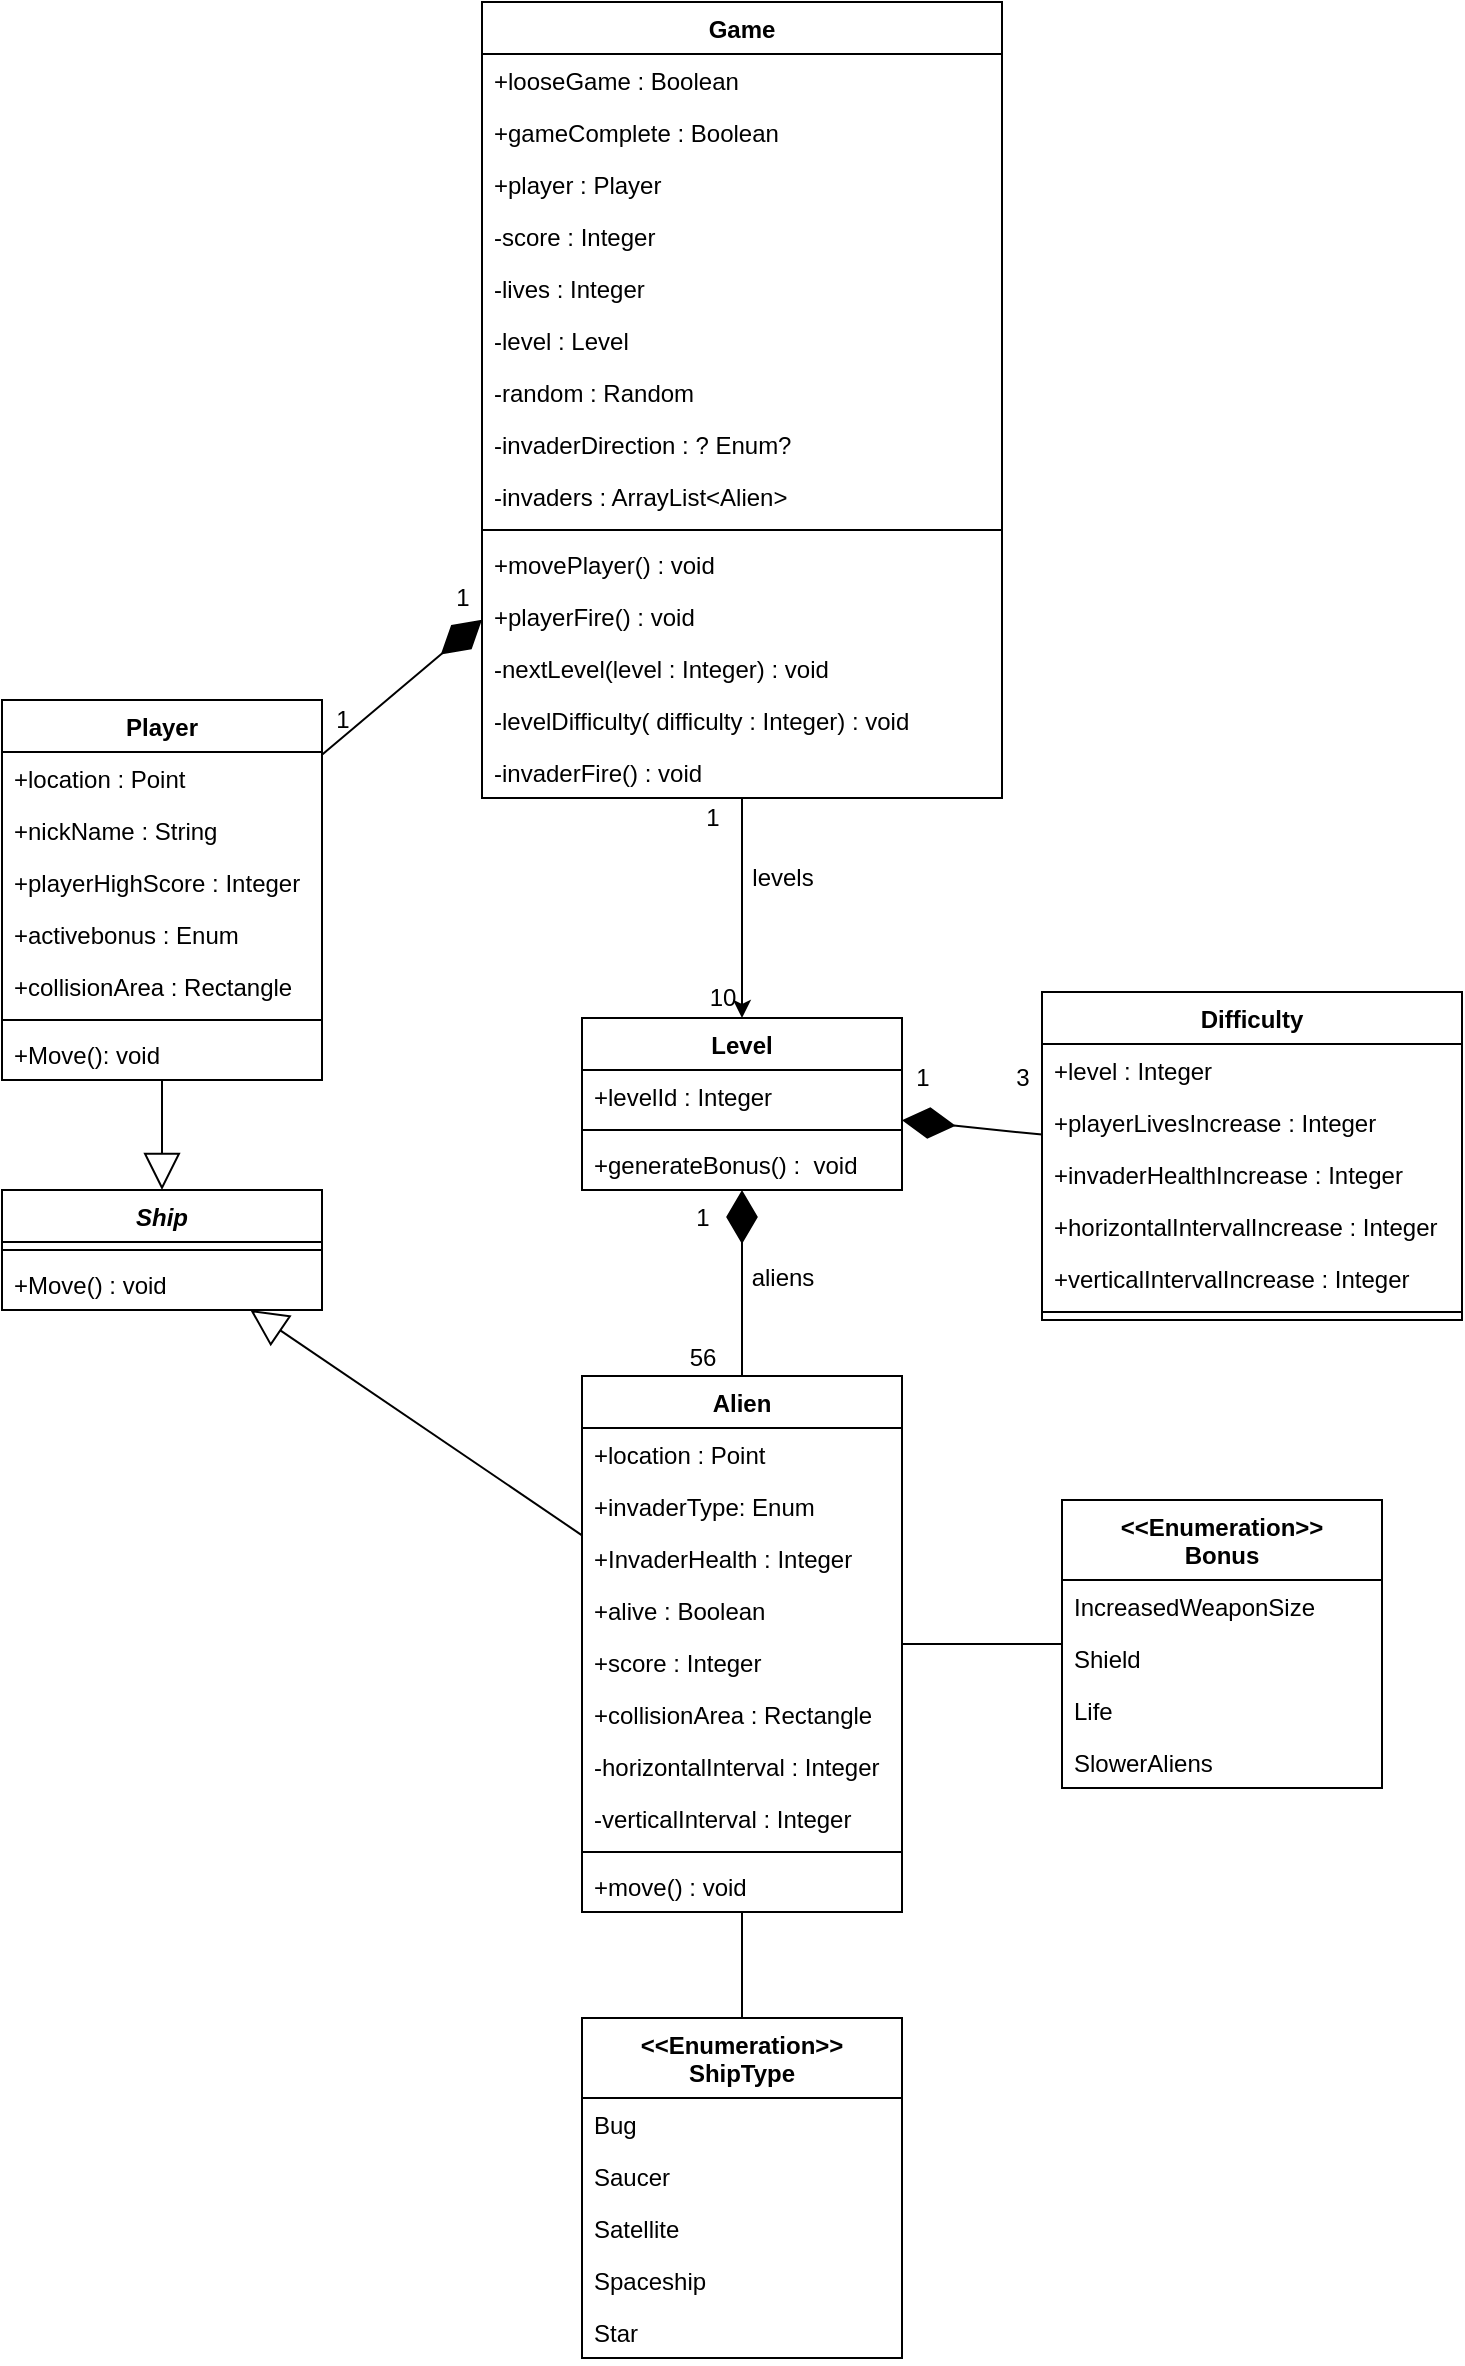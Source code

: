 <mxfile version="13.7.9" type="device"><diagram id="C5RBs43oDa-KdzZeNtuy" name="Page-1"><mxGraphModel dx="1086" dy="2095" grid="1" gridSize="10" guides="1" tooltips="1" connect="1" arrows="1" fold="1" page="1" pageScale="1" pageWidth="827" pageHeight="1169" math="0" shadow="0"><root><mxCell id="WIyWlLk6GJQsqaUBKTNV-0"/><mxCell id="WIyWlLk6GJQsqaUBKTNV-1" parent="WIyWlLk6GJQsqaUBKTNV-0"/><mxCell id="97_SMrn6c_vrKvsVnubU-25" value="1" style="text;html=1;align=center;verticalAlign=middle;resizable=0;points=[];autosize=1;" parent="WIyWlLk6GJQsqaUBKTNV-1" vertex="1"><mxGeometry x="300" y="120" width="20" height="20" as="geometry"/></mxCell><mxCell id="97_SMrn6c_vrKvsVnubU-26" value="1" style="text;html=1;align=center;verticalAlign=middle;resizable=0;points=[];autosize=1;" parent="WIyWlLk6GJQsqaUBKTNV-1" vertex="1"><mxGeometry x="240" y="181" width="20" height="20" as="geometry"/></mxCell><mxCell id="97_SMrn6c_vrKvsVnubU-40" value="1" style="text;html=1;align=center;verticalAlign=middle;resizable=0;points=[];autosize=1;" parent="WIyWlLk6GJQsqaUBKTNV-1" vertex="1"><mxGeometry x="420" y="430" width="20" height="20" as="geometry"/></mxCell><mxCell id="97_SMrn6c_vrKvsVnubU-41" value="56" style="text;html=1;align=center;verticalAlign=middle;resizable=0;points=[];autosize=1;" parent="WIyWlLk6GJQsqaUBKTNV-1" vertex="1"><mxGeometry x="415" y="500" width="30" height="20" as="geometry"/></mxCell><mxCell id="97_SMrn6c_vrKvsVnubU-47" style="edgeStyle=orthogonalEdgeStyle;rounded=0;orthogonalLoop=1;jettySize=auto;html=1;" parent="WIyWlLk6GJQsqaUBKTNV-1" source="97_SMrn6c_vrKvsVnubU-4" target="97_SMrn6c_vrKvsVnubU-8" edge="1"><mxGeometry relative="1" as="geometry"/></mxCell><mxCell id="97_SMrn6c_vrKvsVnubU-8" value="Level" style="swimlane;fontStyle=1;align=center;verticalAlign=top;childLayout=stackLayout;horizontal=1;startSize=26;horizontalStack=0;resizeParent=1;resizeParentMax=0;resizeLast=0;collapsible=1;marginBottom=0;" parent="WIyWlLk6GJQsqaUBKTNV-1" vertex="1"><mxGeometry x="370" y="340" width="160" height="86" as="geometry"/></mxCell><mxCell id="97_SMrn6c_vrKvsVnubU-9" value="+levelId : Integer" style="text;strokeColor=none;fillColor=none;align=left;verticalAlign=top;spacingLeft=4;spacingRight=4;overflow=hidden;rotatable=0;points=[[0,0.5],[1,0.5]];portConstraint=eastwest;" parent="97_SMrn6c_vrKvsVnubU-8" vertex="1"><mxGeometry y="26" width="160" height="26" as="geometry"/></mxCell><mxCell id="97_SMrn6c_vrKvsVnubU-10" value="" style="line;strokeWidth=1;fillColor=none;align=left;verticalAlign=middle;spacingTop=-1;spacingLeft=3;spacingRight=3;rotatable=0;labelPosition=right;points=[];portConstraint=eastwest;" parent="97_SMrn6c_vrKvsVnubU-8" vertex="1"><mxGeometry y="52" width="160" height="8" as="geometry"/></mxCell><mxCell id="97_SMrn6c_vrKvsVnubU-11" value="+generateBonus() :  void" style="text;strokeColor=none;fillColor=none;align=left;verticalAlign=top;spacingLeft=4;spacingRight=4;overflow=hidden;rotatable=0;points=[[0,0.5],[1,0.5]];portConstraint=eastwest;" parent="97_SMrn6c_vrKvsVnubU-8" vertex="1"><mxGeometry y="60" width="160" height="26" as="geometry"/></mxCell><mxCell id="97_SMrn6c_vrKvsVnubU-53" value="1" style="text;html=1;align=center;verticalAlign=middle;resizable=0;points=[];autosize=1;" parent="WIyWlLk6GJQsqaUBKTNV-1" vertex="1"><mxGeometry x="425" y="230" width="20" height="20" as="geometry"/></mxCell><mxCell id="97_SMrn6c_vrKvsVnubU-54" value="10" style="text;html=1;align=center;verticalAlign=middle;resizable=0;points=[];autosize=1;" parent="WIyWlLk6GJQsqaUBKTNV-1" vertex="1"><mxGeometry x="425" y="320" width="30" height="20" as="geometry"/></mxCell><mxCell id="97_SMrn6c_vrKvsVnubU-55" value="1" style="text;html=1;align=center;verticalAlign=middle;resizable=0;points=[];autosize=1;" parent="WIyWlLk6GJQsqaUBKTNV-1" vertex="1"><mxGeometry x="530" y="360" width="20" height="20" as="geometry"/></mxCell><mxCell id="97_SMrn6c_vrKvsVnubU-56" value="3" style="text;html=1;align=center;verticalAlign=middle;resizable=0;points=[];autosize=1;" parent="WIyWlLk6GJQsqaUBKTNV-1" vertex="1"><mxGeometry x="580" y="360" width="20" height="20" as="geometry"/></mxCell><mxCell id="97_SMrn6c_vrKvsVnubU-57" value="levels" style="text;html=1;align=center;verticalAlign=middle;resizable=0;points=[];autosize=1;" parent="WIyWlLk6GJQsqaUBKTNV-1" vertex="1"><mxGeometry x="445" y="260" width="50" height="20" as="geometry"/></mxCell><mxCell id="97_SMrn6c_vrKvsVnubU-59" value="aliens" style="text;html=1;align=center;verticalAlign=middle;resizable=0;points=[];autosize=1;" parent="WIyWlLk6GJQsqaUBKTNV-1" vertex="1"><mxGeometry x="445" y="460" width="50" height="20" as="geometry"/></mxCell><mxCell id="N24JjnPqlF36QjOS8-zZ-0" value="" style="endArrow=diamondThin;endFill=1;endSize=24;html=1;" parent="WIyWlLk6GJQsqaUBKTNV-1" source="97_SMrn6c_vrKvsVnubU-0" target="97_SMrn6c_vrKvsVnubU-4" edge="1"><mxGeometry width="160" relative="1" as="geometry"><mxPoint x="240" y="110" as="sourcePoint"/><mxPoint x="380" y="110" as="targetPoint"/></mxGeometry></mxCell><mxCell id="97_SMrn6c_vrKvsVnubU-0" value="Player" style="swimlane;fontStyle=1;align=center;verticalAlign=top;childLayout=stackLayout;horizontal=1;startSize=26;horizontalStack=0;resizeParent=1;resizeParentMax=0;resizeLast=0;collapsible=1;marginBottom=0;" parent="WIyWlLk6GJQsqaUBKTNV-1" vertex="1"><mxGeometry x="80" y="181" width="160" height="190" as="geometry"/></mxCell><mxCell id="97_SMrn6c_vrKvsVnubU-1" value="+location : Point" style="text;strokeColor=none;fillColor=none;align=left;verticalAlign=top;spacingLeft=4;spacingRight=4;overflow=hidden;rotatable=0;points=[[0,0.5],[1,0.5]];portConstraint=eastwest;" parent="97_SMrn6c_vrKvsVnubU-0" vertex="1"><mxGeometry y="26" width="160" height="26" as="geometry"/></mxCell><mxCell id="N24JjnPqlF36QjOS8-zZ-35" value="+nickName : String" style="text;strokeColor=none;fillColor=none;align=left;verticalAlign=top;spacingLeft=4;spacingRight=4;overflow=hidden;rotatable=0;points=[[0,0.5],[1,0.5]];portConstraint=eastwest;" parent="97_SMrn6c_vrKvsVnubU-0" vertex="1"><mxGeometry y="52" width="160" height="26" as="geometry"/></mxCell><mxCell id="N24JjnPqlF36QjOS8-zZ-40" value="+playerHighScore : Integer" style="text;strokeColor=none;fillColor=none;align=left;verticalAlign=top;spacingLeft=4;spacingRight=4;overflow=hidden;rotatable=0;points=[[0,0.5],[1,0.5]];portConstraint=eastwest;" parent="97_SMrn6c_vrKvsVnubU-0" vertex="1"><mxGeometry y="78" width="160" height="26" as="geometry"/></mxCell><mxCell id="N24JjnPqlF36QjOS8-zZ-42" value="+activebonus : Enum" style="text;strokeColor=none;fillColor=none;align=left;verticalAlign=top;spacingLeft=4;spacingRight=4;overflow=hidden;rotatable=0;points=[[0,0.5],[1,0.5]];portConstraint=eastwest;" parent="97_SMrn6c_vrKvsVnubU-0" vertex="1"><mxGeometry y="104" width="160" height="26" as="geometry"/></mxCell><mxCell id="N24JjnPqlF36QjOS8-zZ-53" value="+collisionArea : Rectangle" style="text;strokeColor=none;fillColor=none;align=left;verticalAlign=top;spacingLeft=4;spacingRight=4;overflow=hidden;rotatable=0;points=[[0,0.5],[1,0.5]];portConstraint=eastwest;" parent="97_SMrn6c_vrKvsVnubU-0" vertex="1"><mxGeometry y="130" width="160" height="26" as="geometry"/></mxCell><mxCell id="97_SMrn6c_vrKvsVnubU-2" value="" style="line;strokeWidth=1;fillColor=none;align=left;verticalAlign=middle;spacingTop=-1;spacingLeft=3;spacingRight=3;rotatable=0;labelPosition=right;points=[];portConstraint=eastwest;" parent="97_SMrn6c_vrKvsVnubU-0" vertex="1"><mxGeometry y="156" width="160" height="8" as="geometry"/></mxCell><mxCell id="97_SMrn6c_vrKvsVnubU-3" value="+Move(): void" style="text;strokeColor=none;fillColor=none;align=left;verticalAlign=top;spacingLeft=4;spacingRight=4;overflow=hidden;rotatable=0;points=[[0,0.5],[1,0.5]];portConstraint=eastwest;" parent="97_SMrn6c_vrKvsVnubU-0" vertex="1"><mxGeometry y="164" width="160" height="26" as="geometry"/></mxCell><mxCell id="N24JjnPqlF36QjOS8-zZ-1" value="" style="endArrow=diamondThin;endFill=1;endSize=24;html=1;" parent="WIyWlLk6GJQsqaUBKTNV-1" source="97_SMrn6c_vrKvsVnubU-12" target="97_SMrn6c_vrKvsVnubU-8" edge="1"><mxGeometry width="160" relative="1" as="geometry"><mxPoint x="130" y="390" as="sourcePoint"/><mxPoint x="20" y="390" as="targetPoint"/></mxGeometry></mxCell><mxCell id="N24JjnPqlF36QjOS8-zZ-6" value="" style="endArrow=block;endSize=16;endFill=0;html=1;" parent="WIyWlLk6GJQsqaUBKTNV-1" source="97_SMrn6c_vrKvsVnubU-0" target="N24JjnPqlF36QjOS8-zZ-2" edge="1"><mxGeometry width="160" relative="1" as="geometry"><mxPoint x="310" y="290" as="sourcePoint"/><mxPoint x="300" y="320" as="targetPoint"/></mxGeometry></mxCell><mxCell id="N24JjnPqlF36QjOS8-zZ-7" value="" style="endArrow=block;endSize=16;endFill=0;html=1;" parent="WIyWlLk6GJQsqaUBKTNV-1" source="97_SMrn6c_vrKvsVnubU-20" target="N24JjnPqlF36QjOS8-zZ-2" edge="1"><mxGeometry x="-0.125" width="160" relative="1" as="geometry"><mxPoint x="80" y="510" as="sourcePoint"/><mxPoint x="240" y="510" as="targetPoint"/><mxPoint as="offset"/></mxGeometry></mxCell><mxCell id="N24JjnPqlF36QjOS8-zZ-8" value="" style="endArrow=diamondThin;endFill=1;endSize=24;html=1;" parent="WIyWlLk6GJQsqaUBKTNV-1" source="97_SMrn6c_vrKvsVnubU-20" target="97_SMrn6c_vrKvsVnubU-8" edge="1"><mxGeometry width="160" relative="1" as="geometry"><mxPoint x="220" y="620" as="sourcePoint"/><mxPoint x="380" y="620" as="targetPoint"/></mxGeometry></mxCell><mxCell id="97_SMrn6c_vrKvsVnubU-20" value="Alien" style="swimlane;fontStyle=1;align=center;verticalAlign=top;childLayout=stackLayout;horizontal=1;startSize=26;horizontalStack=0;resizeParent=1;resizeParentMax=0;resizeLast=0;collapsible=1;marginBottom=0;" parent="WIyWlLk6GJQsqaUBKTNV-1" vertex="1"><mxGeometry x="370" y="519" width="160" height="268" as="geometry"/></mxCell><mxCell id="97_SMrn6c_vrKvsVnubU-21" value="+location : Point" style="text;strokeColor=none;fillColor=none;align=left;verticalAlign=top;spacingLeft=4;spacingRight=4;overflow=hidden;rotatable=0;points=[[0,0.5],[1,0.5]];portConstraint=eastwest;" parent="97_SMrn6c_vrKvsVnubU-20" vertex="1"><mxGeometry y="26" width="160" height="26" as="geometry"/></mxCell><mxCell id="N24JjnPqlF36QjOS8-zZ-48" value="+invaderType: Enum" style="text;strokeColor=none;fillColor=none;align=left;verticalAlign=top;spacingLeft=4;spacingRight=4;overflow=hidden;rotatable=0;points=[[0,0.5],[1,0.5]];portConstraint=eastwest;" parent="97_SMrn6c_vrKvsVnubU-20" vertex="1"><mxGeometry y="52" width="160" height="26" as="geometry"/></mxCell><mxCell id="N24JjnPqlF36QjOS8-zZ-56" value="+InvaderHealth : Integer" style="text;strokeColor=none;fillColor=none;align=left;verticalAlign=top;spacingLeft=4;spacingRight=4;overflow=hidden;rotatable=0;points=[[0,0.5],[1,0.5]];portConstraint=eastwest;" parent="97_SMrn6c_vrKvsVnubU-20" vertex="1"><mxGeometry y="78" width="160" height="26" as="geometry"/></mxCell><mxCell id="N24JjnPqlF36QjOS8-zZ-47" value="+alive : Boolean" style="text;strokeColor=none;fillColor=none;align=left;verticalAlign=top;spacingLeft=4;spacingRight=4;overflow=hidden;rotatable=0;points=[[0,0.5],[1,0.5]];portConstraint=eastwest;" parent="97_SMrn6c_vrKvsVnubU-20" vertex="1"><mxGeometry y="104" width="160" height="26" as="geometry"/></mxCell><mxCell id="N24JjnPqlF36QjOS8-zZ-50" value="+score : Integer" style="text;strokeColor=none;fillColor=none;align=left;verticalAlign=top;spacingLeft=4;spacingRight=4;overflow=hidden;rotatable=0;points=[[0,0.5],[1,0.5]];portConstraint=eastwest;" parent="97_SMrn6c_vrKvsVnubU-20" vertex="1"><mxGeometry y="130" width="160" height="26" as="geometry"/></mxCell><mxCell id="N24JjnPqlF36QjOS8-zZ-51" value="+collisionArea : Rectangle" style="text;strokeColor=none;fillColor=none;align=left;verticalAlign=top;spacingLeft=4;spacingRight=4;overflow=hidden;rotatable=0;points=[[0,0.5],[1,0.5]];portConstraint=eastwest;" parent="97_SMrn6c_vrKvsVnubU-20" vertex="1"><mxGeometry y="156" width="160" height="26" as="geometry"/></mxCell><mxCell id="N24JjnPqlF36QjOS8-zZ-52" value="-horizontalInterval : Integer" style="text;strokeColor=none;fillColor=none;align=left;verticalAlign=top;spacingLeft=4;spacingRight=4;overflow=hidden;rotatable=0;points=[[0,0.5],[1,0.5]];portConstraint=eastwest;" parent="97_SMrn6c_vrKvsVnubU-20" vertex="1"><mxGeometry y="182" width="160" height="26" as="geometry"/></mxCell><mxCell id="N24JjnPqlF36QjOS8-zZ-46" value="-verticalInterval : Integer" style="text;strokeColor=none;fillColor=none;align=left;verticalAlign=top;spacingLeft=4;spacingRight=4;overflow=hidden;rotatable=0;points=[[0,0.5],[1,0.5]];portConstraint=eastwest;" parent="97_SMrn6c_vrKvsVnubU-20" vertex="1"><mxGeometry y="208" width="160" height="26" as="geometry"/></mxCell><mxCell id="97_SMrn6c_vrKvsVnubU-22" value="" style="line;strokeWidth=1;fillColor=none;align=left;verticalAlign=middle;spacingTop=-1;spacingLeft=3;spacingRight=3;rotatable=0;labelPosition=right;points=[];portConstraint=eastwest;" parent="97_SMrn6c_vrKvsVnubU-20" vertex="1"><mxGeometry y="234" width="160" height="8" as="geometry"/></mxCell><mxCell id="97_SMrn6c_vrKvsVnubU-23" value="+move() : void" style="text;strokeColor=none;fillColor=none;align=left;verticalAlign=top;spacingLeft=4;spacingRight=4;overflow=hidden;rotatable=0;points=[[0,0.5],[1,0.5]];portConstraint=eastwest;" parent="97_SMrn6c_vrKvsVnubU-20" vertex="1"><mxGeometry y="242" width="160" height="26" as="geometry"/></mxCell><mxCell id="N24JjnPqlF36QjOS8-zZ-29" value="" style="endArrow=none;html=1;edgeStyle=orthogonalEdgeStyle;" parent="WIyWlLk6GJQsqaUBKTNV-1" source="97_SMrn6c_vrKvsVnubU-20" target="97_SMrn6c_vrKvsVnubU-16" edge="1"><mxGeometry relative="1" as="geometry"><mxPoint x="140" y="630" as="sourcePoint"/><mxPoint x="700" y="630" as="targetPoint"/></mxGeometry></mxCell><mxCell id="N24JjnPqlF36QjOS8-zZ-32" value="" style="endArrow=none;html=1;edgeStyle=orthogonalEdgeStyle;" parent="WIyWlLk6GJQsqaUBKTNV-1" source="N24JjnPqlF36QjOS8-zZ-20" target="97_SMrn6c_vrKvsVnubU-20" edge="1"><mxGeometry relative="1" as="geometry"><mxPoint x="50" y="610" as="sourcePoint"/><mxPoint x="210" y="610" as="targetPoint"/></mxGeometry></mxCell><mxCell id="N24JjnPqlF36QjOS8-zZ-2" value="Ship" style="swimlane;fontStyle=3;align=center;verticalAlign=top;childLayout=stackLayout;horizontal=1;startSize=26;horizontalStack=0;resizeParent=1;resizeParentMax=0;resizeLast=0;collapsible=1;marginBottom=0;" parent="WIyWlLk6GJQsqaUBKTNV-1" vertex="1"><mxGeometry x="80" y="426" width="160" height="60" as="geometry"/></mxCell><mxCell id="N24JjnPqlF36QjOS8-zZ-4" value="" style="line;strokeWidth=1;fillColor=none;align=left;verticalAlign=middle;spacingTop=-1;spacingLeft=3;spacingRight=3;rotatable=0;labelPosition=right;points=[];portConstraint=eastwest;" parent="N24JjnPqlF36QjOS8-zZ-2" vertex="1"><mxGeometry y="26" width="160" height="8" as="geometry"/></mxCell><mxCell id="N24JjnPqlF36QjOS8-zZ-5" value="+Move() : void" style="text;strokeColor=none;fillColor=none;align=left;verticalAlign=top;spacingLeft=4;spacingRight=4;overflow=hidden;rotatable=0;points=[[0,0.5],[1,0.5]];portConstraint=eastwest;" parent="N24JjnPqlF36QjOS8-zZ-2" vertex="1"><mxGeometry y="34" width="160" height="26" as="geometry"/></mxCell><mxCell id="97_SMrn6c_vrKvsVnubU-12" value="Difficulty" style="swimlane;fontStyle=1;align=center;verticalAlign=top;childLayout=stackLayout;horizontal=1;startSize=26;horizontalStack=0;resizeParent=1;resizeParentMax=0;resizeLast=0;collapsible=1;marginBottom=0;" parent="WIyWlLk6GJQsqaUBKTNV-1" vertex="1"><mxGeometry x="600" y="327" width="210" height="164" as="geometry"/></mxCell><mxCell id="97_SMrn6c_vrKvsVnubU-13" value="+level : Integer" style="text;strokeColor=none;fillColor=none;align=left;verticalAlign=top;spacingLeft=4;spacingRight=4;overflow=hidden;rotatable=0;points=[[0,0.5],[1,0.5]];portConstraint=eastwest;" parent="97_SMrn6c_vrKvsVnubU-12" vertex="1"><mxGeometry y="26" width="210" height="26" as="geometry"/></mxCell><mxCell id="N24JjnPqlF36QjOS8-zZ-54" value="+playerLivesIncrease : Integer" style="text;strokeColor=none;fillColor=none;align=left;verticalAlign=top;spacingLeft=4;spacingRight=4;overflow=hidden;rotatable=0;points=[[0,0.5],[1,0.5]];portConstraint=eastwest;" parent="97_SMrn6c_vrKvsVnubU-12" vertex="1"><mxGeometry y="52" width="210" height="26" as="geometry"/></mxCell><mxCell id="N24JjnPqlF36QjOS8-zZ-57" value="+invaderHealthIncrease : Integer" style="text;strokeColor=none;fillColor=none;align=left;verticalAlign=top;spacingLeft=4;spacingRight=4;overflow=hidden;rotatable=0;points=[[0,0.5],[1,0.5]];portConstraint=eastwest;" parent="97_SMrn6c_vrKvsVnubU-12" vertex="1"><mxGeometry y="78" width="210" height="26" as="geometry"/></mxCell><mxCell id="N24JjnPqlF36QjOS8-zZ-58" value="+horizontalIntervalIncrease : Integer" style="text;strokeColor=none;fillColor=none;align=left;verticalAlign=top;spacingLeft=4;spacingRight=4;overflow=hidden;rotatable=0;points=[[0,0.5],[1,0.5]];portConstraint=eastwest;" parent="97_SMrn6c_vrKvsVnubU-12" vertex="1"><mxGeometry y="104" width="210" height="26" as="geometry"/></mxCell><mxCell id="N24JjnPqlF36QjOS8-zZ-59" value="+verticalIntervalIncrease : Integer" style="text;strokeColor=none;fillColor=none;align=left;verticalAlign=top;spacingLeft=4;spacingRight=4;overflow=hidden;rotatable=0;points=[[0,0.5],[1,0.5]];portConstraint=eastwest;" parent="97_SMrn6c_vrKvsVnubU-12" vertex="1"><mxGeometry y="130" width="210" height="26" as="geometry"/></mxCell><mxCell id="97_SMrn6c_vrKvsVnubU-14" value="" style="line;strokeWidth=1;fillColor=none;align=left;verticalAlign=middle;spacingTop=-1;spacingLeft=3;spacingRight=3;rotatable=0;labelPosition=right;points=[];portConstraint=eastwest;" parent="97_SMrn6c_vrKvsVnubU-12" vertex="1"><mxGeometry y="156" width="210" height="8" as="geometry"/></mxCell><mxCell id="97_SMrn6c_vrKvsVnubU-16" value="&lt;&lt;Enumeration&gt;&gt;&#10;Bonus" style="swimlane;fontStyle=1;align=center;verticalAlign=top;childLayout=stackLayout;horizontal=1;startSize=40;horizontalStack=0;resizeParent=1;resizeParentMax=0;resizeLast=0;collapsible=1;marginBottom=0;" parent="WIyWlLk6GJQsqaUBKTNV-1" vertex="1"><mxGeometry x="610" y="581" width="160" height="144" as="geometry"/></mxCell><mxCell id="97_SMrn6c_vrKvsVnubU-17" value="IncreasedWeaponSize" style="text;strokeColor=none;fillColor=none;align=left;verticalAlign=top;spacingLeft=4;spacingRight=4;overflow=hidden;rotatable=0;points=[[0,0.5],[1,0.5]];portConstraint=eastwest;" parent="97_SMrn6c_vrKvsVnubU-16" vertex="1"><mxGeometry y="40" width="160" height="26" as="geometry"/></mxCell><mxCell id="97_SMrn6c_vrKvsVnubU-19" value="Shield" style="text;strokeColor=none;fillColor=none;align=left;verticalAlign=top;spacingLeft=4;spacingRight=4;overflow=hidden;rotatable=0;points=[[0,0.5],[1,0.5]];portConstraint=eastwest;" parent="97_SMrn6c_vrKvsVnubU-16" vertex="1"><mxGeometry y="66" width="160" height="26" as="geometry"/></mxCell><mxCell id="N24JjnPqlF36QjOS8-zZ-26" value="Life" style="text;strokeColor=none;fillColor=none;align=left;verticalAlign=top;spacingLeft=4;spacingRight=4;overflow=hidden;rotatable=0;points=[[0,0.5],[1,0.5]];portConstraint=eastwest;" parent="97_SMrn6c_vrKvsVnubU-16" vertex="1"><mxGeometry y="92" width="160" height="26" as="geometry"/></mxCell><mxCell id="N24JjnPqlF36QjOS8-zZ-27" value="SlowerAliens" style="text;strokeColor=none;fillColor=none;align=left;verticalAlign=top;spacingLeft=4;spacingRight=4;overflow=hidden;rotatable=0;points=[[0,0.5],[1,0.5]];portConstraint=eastwest;" parent="97_SMrn6c_vrKvsVnubU-16" vertex="1"><mxGeometry y="118" width="160" height="26" as="geometry"/></mxCell><mxCell id="N24JjnPqlF36QjOS8-zZ-20" value="&lt;&lt;Enumeration&gt;&gt;&#10;ShipType" style="swimlane;fontStyle=1;align=center;verticalAlign=top;childLayout=stackLayout;horizontal=1;startSize=40;horizontalStack=0;resizeParent=1;resizeParentMax=0;resizeLast=0;collapsible=1;marginBottom=0;" parent="WIyWlLk6GJQsqaUBKTNV-1" vertex="1"><mxGeometry x="370" y="840" width="160" height="170" as="geometry"/></mxCell><mxCell id="N24JjnPqlF36QjOS8-zZ-21" value="Bug" style="text;strokeColor=none;fillColor=none;align=left;verticalAlign=top;spacingLeft=4;spacingRight=4;overflow=hidden;rotatable=0;points=[[0,0.5],[1,0.5]];portConstraint=eastwest;" parent="N24JjnPqlF36QjOS8-zZ-20" vertex="1"><mxGeometry y="40" width="160" height="26" as="geometry"/></mxCell><mxCell id="N24JjnPqlF36QjOS8-zZ-22" value="Saucer" style="text;strokeColor=none;fillColor=none;align=left;verticalAlign=top;spacingLeft=4;spacingRight=4;overflow=hidden;rotatable=0;points=[[0,0.5],[1,0.5]];portConstraint=eastwest;" parent="N24JjnPqlF36QjOS8-zZ-20" vertex="1"><mxGeometry y="66" width="160" height="26" as="geometry"/></mxCell><mxCell id="N24JjnPqlF36QjOS8-zZ-23" value="Satellite" style="text;strokeColor=none;fillColor=none;align=left;verticalAlign=top;spacingLeft=4;spacingRight=4;overflow=hidden;rotatable=0;points=[[0,0.5],[1,0.5]];portConstraint=eastwest;" parent="N24JjnPqlF36QjOS8-zZ-20" vertex="1"><mxGeometry y="92" width="160" height="26" as="geometry"/></mxCell><mxCell id="N24JjnPqlF36QjOS8-zZ-24" value="Spaceship" style="text;strokeColor=none;fillColor=none;align=left;verticalAlign=top;spacingLeft=4;spacingRight=4;overflow=hidden;rotatable=0;points=[[0,0.5],[1,0.5]];portConstraint=eastwest;" parent="N24JjnPqlF36QjOS8-zZ-20" vertex="1"><mxGeometry y="118" width="160" height="26" as="geometry"/></mxCell><mxCell id="N24JjnPqlF36QjOS8-zZ-25" value="Star" style="text;strokeColor=none;fillColor=none;align=left;verticalAlign=top;spacingLeft=4;spacingRight=4;overflow=hidden;rotatable=0;points=[[0,0.5],[1,0.5]];portConstraint=eastwest;" parent="N24JjnPqlF36QjOS8-zZ-20" vertex="1"><mxGeometry y="144" width="160" height="26" as="geometry"/></mxCell><mxCell id="97_SMrn6c_vrKvsVnubU-4" value="Game" style="swimlane;fontStyle=1;align=center;verticalAlign=top;childLayout=stackLayout;horizontal=1;startSize=26;horizontalStack=0;resizeParent=1;resizeParentMax=0;resizeLast=0;collapsible=1;marginBottom=0;" parent="WIyWlLk6GJQsqaUBKTNV-1" vertex="1"><mxGeometry x="320" y="-168" width="260" height="398" as="geometry"/></mxCell><mxCell id="97_SMrn6c_vrKvsVnubU-5" value="+looseGame : Boolean" style="text;strokeColor=none;fillColor=none;align=left;verticalAlign=top;spacingLeft=4;spacingRight=4;overflow=hidden;rotatable=0;points=[[0,0.5],[1,0.5]];portConstraint=eastwest;" parent="97_SMrn6c_vrKvsVnubU-4" vertex="1"><mxGeometry y="26" width="260" height="26" as="geometry"/></mxCell><mxCell id="N24JjnPqlF36QjOS8-zZ-60" value="+gameComplete : Boolean" style="text;strokeColor=none;fillColor=none;align=left;verticalAlign=top;spacingLeft=4;spacingRight=4;overflow=hidden;rotatable=0;points=[[0,0.5],[1,0.5]];portConstraint=eastwest;" parent="97_SMrn6c_vrKvsVnubU-4" vertex="1"><mxGeometry y="52" width="260" height="26" as="geometry"/></mxCell><mxCell id="N24JjnPqlF36QjOS8-zZ-62" value="+player : Player" style="text;strokeColor=none;fillColor=none;align=left;verticalAlign=top;spacingLeft=4;spacingRight=4;overflow=hidden;rotatable=0;points=[[0,0.5],[1,0.5]];portConstraint=eastwest;" parent="97_SMrn6c_vrKvsVnubU-4" vertex="1"><mxGeometry y="78" width="260" height="26" as="geometry"/></mxCell><mxCell id="N24JjnPqlF36QjOS8-zZ-63" value="-score : Integer" style="text;strokeColor=none;fillColor=none;align=left;verticalAlign=top;spacingLeft=4;spacingRight=4;overflow=hidden;rotatable=0;points=[[0,0.5],[1,0.5]];portConstraint=eastwest;" parent="97_SMrn6c_vrKvsVnubU-4" vertex="1"><mxGeometry y="104" width="260" height="26" as="geometry"/></mxCell><mxCell id="N24JjnPqlF36QjOS8-zZ-64" value="-lives : Integer" style="text;strokeColor=none;fillColor=none;align=left;verticalAlign=top;spacingLeft=4;spacingRight=4;overflow=hidden;rotatable=0;points=[[0,0.5],[1,0.5]];portConstraint=eastwest;" parent="97_SMrn6c_vrKvsVnubU-4" vertex="1"><mxGeometry y="130" width="260" height="26" as="geometry"/></mxCell><mxCell id="N24JjnPqlF36QjOS8-zZ-65" value="-level : Level" style="text;strokeColor=none;fillColor=none;align=left;verticalAlign=top;spacingLeft=4;spacingRight=4;overflow=hidden;rotatable=0;points=[[0,0.5],[1,0.5]];portConstraint=eastwest;" parent="97_SMrn6c_vrKvsVnubU-4" vertex="1"><mxGeometry y="156" width="260" height="26" as="geometry"/></mxCell><mxCell id="N24JjnPqlF36QjOS8-zZ-66" value="-random : Random" style="text;strokeColor=none;fillColor=none;align=left;verticalAlign=top;spacingLeft=4;spacingRight=4;overflow=hidden;rotatable=0;points=[[0,0.5],[1,0.5]];portConstraint=eastwest;" parent="97_SMrn6c_vrKvsVnubU-4" vertex="1"><mxGeometry y="182" width="260" height="26" as="geometry"/></mxCell><mxCell id="N24JjnPqlF36QjOS8-zZ-67" value="-invaderDirection : ? Enum?" style="text;strokeColor=none;fillColor=none;align=left;verticalAlign=top;spacingLeft=4;spacingRight=4;overflow=hidden;rotatable=0;points=[[0,0.5],[1,0.5]];portConstraint=eastwest;" parent="97_SMrn6c_vrKvsVnubU-4" vertex="1"><mxGeometry y="208" width="260" height="26" as="geometry"/></mxCell><mxCell id="N24JjnPqlF36QjOS8-zZ-68" value="-invaders : ArrayList&lt;Alien&gt;" style="text;strokeColor=none;fillColor=none;align=left;verticalAlign=top;spacingLeft=4;spacingRight=4;overflow=hidden;rotatable=0;points=[[0,0.5],[1,0.5]];portConstraint=eastwest;" parent="97_SMrn6c_vrKvsVnubU-4" vertex="1"><mxGeometry y="234" width="260" height="26" as="geometry"/></mxCell><mxCell id="97_SMrn6c_vrKvsVnubU-6" value="" style="line;strokeWidth=1;fillColor=none;align=left;verticalAlign=middle;spacingTop=-1;spacingLeft=3;spacingRight=3;rotatable=0;labelPosition=right;points=[];portConstraint=eastwest;" parent="97_SMrn6c_vrKvsVnubU-4" vertex="1"><mxGeometry y="260" width="260" height="8" as="geometry"/></mxCell><mxCell id="97_SMrn6c_vrKvsVnubU-7" value="+movePlayer() : void" style="text;strokeColor=none;fillColor=none;align=left;verticalAlign=top;spacingLeft=4;spacingRight=4;overflow=hidden;rotatable=0;points=[[0,0.5],[1,0.5]];portConstraint=eastwest;" parent="97_SMrn6c_vrKvsVnubU-4" vertex="1"><mxGeometry y="268" width="260" height="26" as="geometry"/></mxCell><mxCell id="N24JjnPqlF36QjOS8-zZ-70" value="+playerFire() : void" style="text;strokeColor=none;fillColor=none;align=left;verticalAlign=top;spacingLeft=4;spacingRight=4;overflow=hidden;rotatable=0;points=[[0,0.5],[1,0.5]];portConstraint=eastwest;" parent="97_SMrn6c_vrKvsVnubU-4" vertex="1"><mxGeometry y="294" width="260" height="26" as="geometry"/></mxCell><mxCell id="N24JjnPqlF36QjOS8-zZ-71" value="-nextLevel(level : Integer) : void" style="text;strokeColor=none;fillColor=none;align=left;verticalAlign=top;spacingLeft=4;spacingRight=4;overflow=hidden;rotatable=0;points=[[0,0.5],[1,0.5]];portConstraint=eastwest;" parent="97_SMrn6c_vrKvsVnubU-4" vertex="1"><mxGeometry y="320" width="260" height="26" as="geometry"/></mxCell><mxCell id="N24JjnPqlF36QjOS8-zZ-72" value="-levelDifficulty( difficulty : Integer) : void" style="text;strokeColor=none;fillColor=none;align=left;verticalAlign=top;spacingLeft=4;spacingRight=4;overflow=hidden;rotatable=0;points=[[0,0.5],[1,0.5]];portConstraint=eastwest;" parent="97_SMrn6c_vrKvsVnubU-4" vertex="1"><mxGeometry y="346" width="260" height="26" as="geometry"/></mxCell><mxCell id="rWwX3DFjgVmPBG8CD6aM-0" value="-invaderFire() : void" style="text;strokeColor=none;fillColor=none;align=left;verticalAlign=top;spacingLeft=4;spacingRight=4;overflow=hidden;rotatable=0;points=[[0,0.5],[1,0.5]];portConstraint=eastwest;" vertex="1" parent="97_SMrn6c_vrKvsVnubU-4"><mxGeometry y="372" width="260" height="26" as="geometry"/></mxCell></root></mxGraphModel></diagram></mxfile>